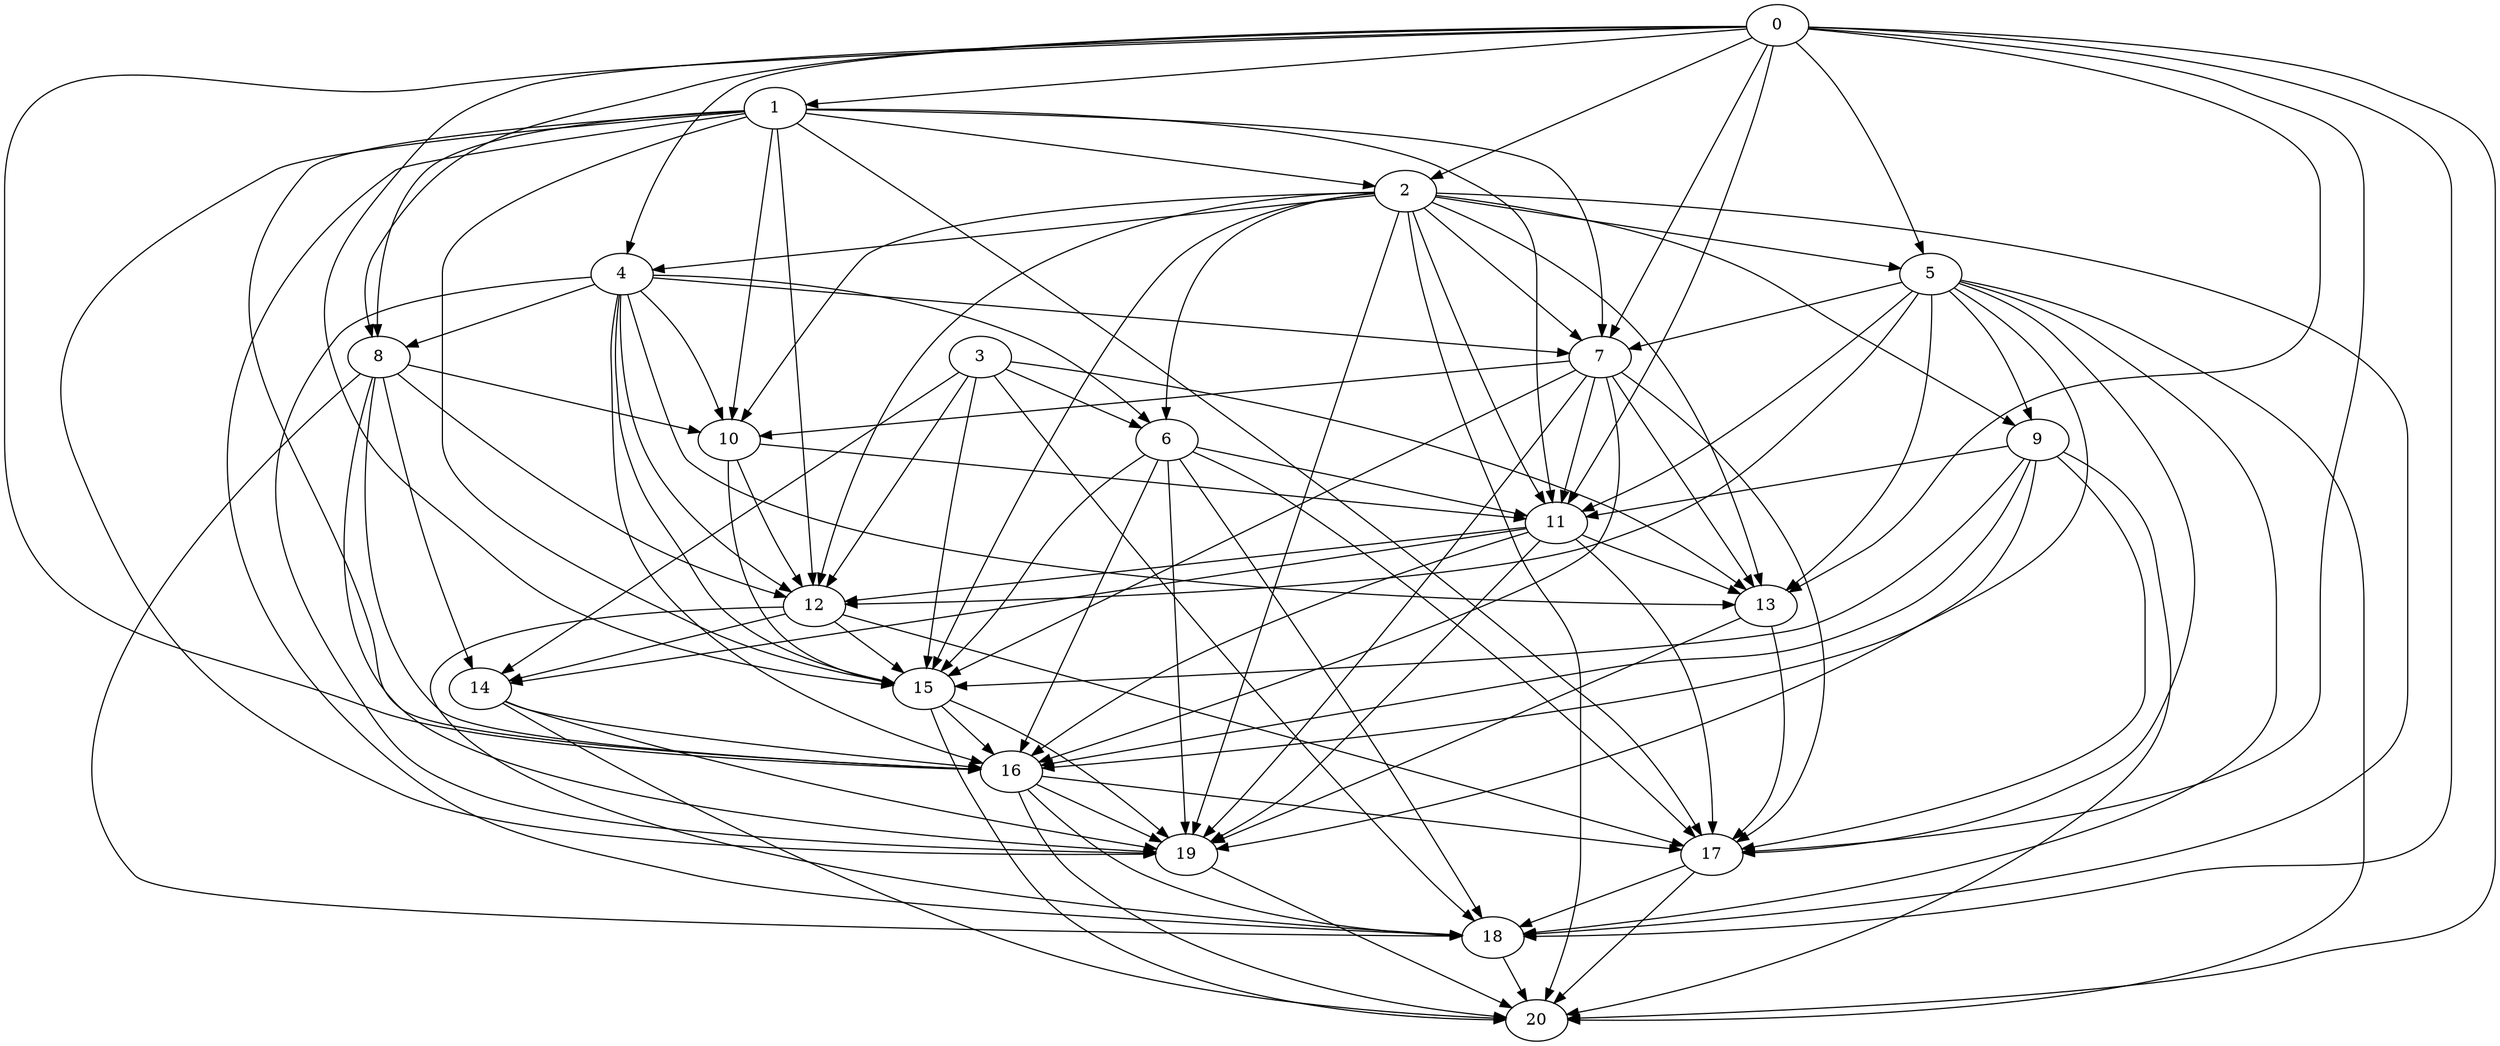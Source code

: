 digraph "Random_Nodes_21_Density_5.48_CCR_1.00_WeightType_Random_Heterogeneous-4-2" {
0 [Weight=17];
1 [Weight=11];
2 [Weight=23];
4 [Weight=57];
5 [Weight=29];
7 [Weight=57];
8 [Weight=46];
3 [Weight=23];
9 [Weight=57];
6 [Weight=40];
10 [Weight=23];
11 [Weight=11];
12 [Weight=52];
14 [Weight=52];
15 [Weight=17];
13 [Weight=17];
16 [Weight=17];
17 [Weight=57];
19 [Weight=46];
18 [Weight=34];
20 [Weight=11];
8 -> 16 [Weight=7];
0 -> 8 [Weight=9];
6 -> 11 [Weight=9];
1 -> 18 [Weight=5];
0 -> 1 [Weight=4];
3 -> 18 [Weight=3];
9 -> 20 [Weight=2];
0 -> 5 [Weight=7];
2 -> 12 [Weight=5];
2 -> 10 [Weight=8];
8 -> 14 [Weight=9];
4 -> 13 [Weight=6];
9 -> 15 [Weight=5];
15 -> 16 [Weight=3];
1 -> 12 [Weight=10];
0 -> 17 [Weight=6];
11 -> 16 [Weight=2];
0 -> 16 [Weight=7];
5 -> 7 [Weight=5];
1 -> 8 [Weight=10];
6 -> 16 [Weight=6];
6 -> 17 [Weight=7];
16 -> 18 [Weight=10];
6 -> 15 [Weight=8];
4 -> 10 [Weight=5];
2 -> 11 [Weight=7];
7 -> 11 [Weight=2];
0 -> 4 [Weight=10];
17 -> 18 [Weight=6];
12 -> 17 [Weight=4];
2 -> 5 [Weight=3];
6 -> 18 [Weight=8];
0 -> 2 [Weight=3];
2 -> 15 [Weight=10];
4 -> 6 [Weight=6];
8 -> 18 [Weight=4];
16 -> 20 [Weight=10];
9 -> 17 [Weight=5];
1 -> 2 [Weight=10];
10 -> 12 [Weight=3];
12 -> 18 [Weight=4];
1 -> 15 [Weight=10];
17 -> 20 [Weight=5];
7 -> 16 [Weight=8];
4 -> 16 [Weight=4];
1 -> 16 [Weight=7];
0 -> 15 [Weight=7];
11 -> 13 [Weight=4];
14 -> 19 [Weight=4];
14 -> 16 [Weight=2];
1 -> 7 [Weight=5];
5 -> 12 [Weight=9];
3 -> 13 [Weight=4];
7 -> 10 [Weight=9];
9 -> 16 [Weight=3];
4 -> 7 [Weight=6];
4 -> 19 [Weight=3];
2 -> 20 [Weight=8];
1 -> 19 [Weight=10];
10 -> 15 [Weight=2];
1 -> 11 [Weight=2];
7 -> 15 [Weight=4];
11 -> 14 [Weight=3];
5 -> 18 [Weight=4];
0 -> 20 [Weight=2];
3 -> 14 [Weight=10];
3 -> 12 [Weight=7];
1 -> 10 [Weight=4];
5 -> 20 [Weight=2];
15 -> 20 [Weight=7];
11 -> 19 [Weight=3];
16 -> 17 [Weight=4];
19 -> 20 [Weight=6];
0 -> 7 [Weight=4];
4 -> 8 [Weight=5];
0 -> 18 [Weight=6];
6 -> 19 [Weight=2];
1 -> 17 [Weight=2];
8 -> 10 [Weight=10];
2 -> 7 [Weight=6];
7 -> 19 [Weight=2];
7 -> 17 [Weight=9];
10 -> 11 [Weight=4];
8 -> 19 [Weight=8];
12 -> 14 [Weight=8];
8 -> 12 [Weight=8];
11 -> 12 [Weight=5];
13 -> 19 [Weight=7];
5 -> 9 [Weight=5];
13 -> 17 [Weight=8];
11 -> 17 [Weight=3];
16 -> 19 [Weight=7];
2 -> 13 [Weight=10];
15 -> 19 [Weight=10];
12 -> 15 [Weight=6];
2 -> 4 [Weight=3];
9 -> 19 [Weight=8];
0 -> 11 [Weight=6];
2 -> 18 [Weight=5];
2 -> 6 [Weight=10];
4 -> 15 [Weight=10];
2 -> 19 [Weight=9];
5 -> 11 [Weight=5];
4 -> 12 [Weight=8];
5 -> 16 [Weight=9];
5 -> 13 [Weight=8];
2 -> 9 [Weight=7];
3 -> 15 [Weight=10];
9 -> 11 [Weight=7];
14 -> 20 [Weight=9];
3 -> 6 [Weight=4];
0 -> 13 [Weight=6];
5 -> 17 [Weight=10];
18 -> 20 [Weight=4];
7 -> 13 [Weight=6];
}
